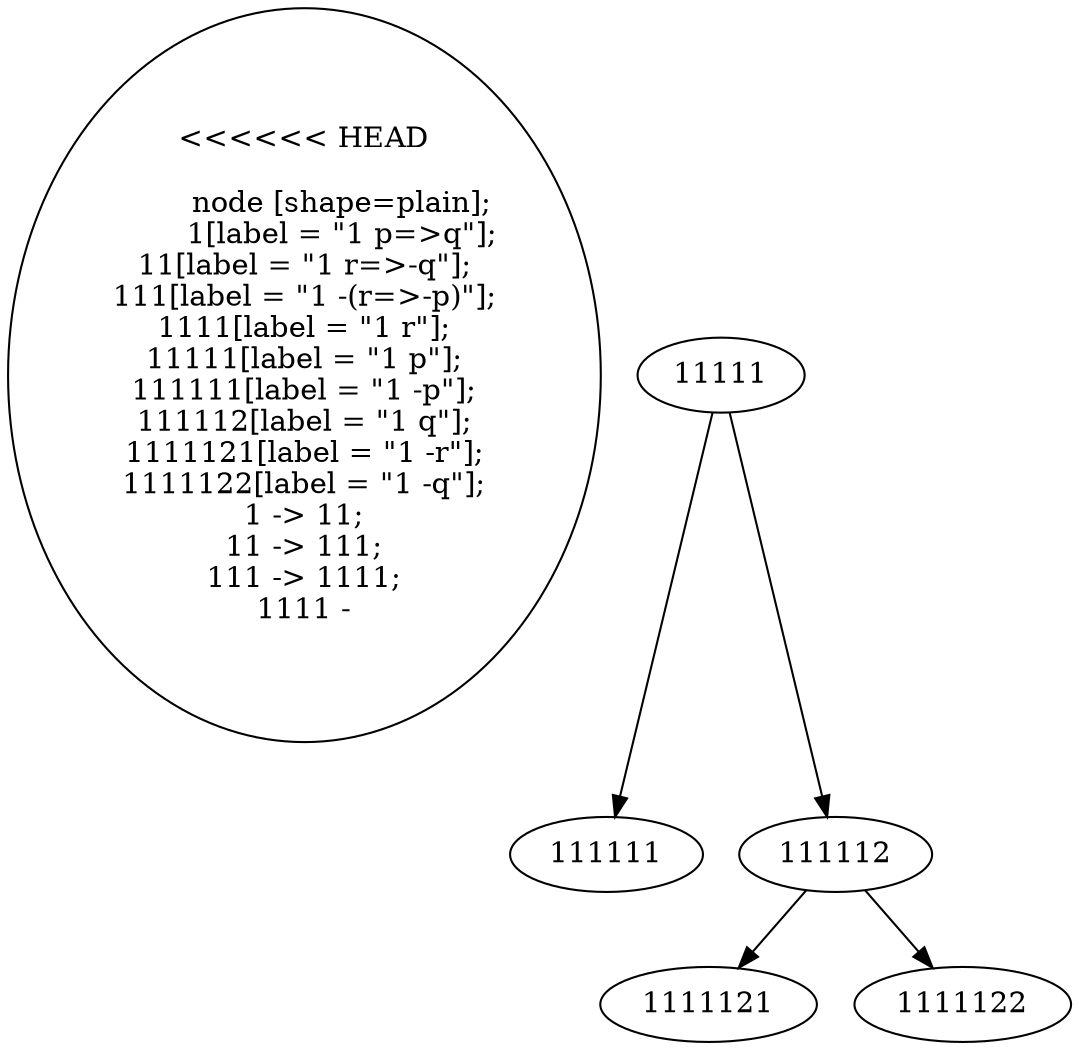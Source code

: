 digraph G {
<<<<<<< HEAD

        node [shape=plain];
        1[label = "1 p=>q"];
11[label = "1 r=>-q"];
111[label = "1 -(r=>-p)"];
1111[label = "1 r"];
11111[label = "1 p"];
111111[label = "1 -p"];
111112[label = "1 q"];
1111121[label = "1 -r"];
1111122[label = "1 -q"];
1 -> 11;
11 -> 111;
111 -> 1111;
1111 -> 11111;
11111 -> 111111;
11111 -> 111112;
111112 -> 1111121;
111112 -> 1111122;
}
